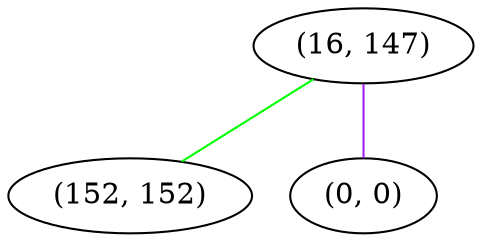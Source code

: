 graph "" {
"(16, 147)";
"(152, 152)";
"(0, 0)";
"(16, 147)" -- "(152, 152)"  [color=green, key=0, weight=2];
"(16, 147)" -- "(0, 0)"  [color=purple, key=0, weight=4];
}
